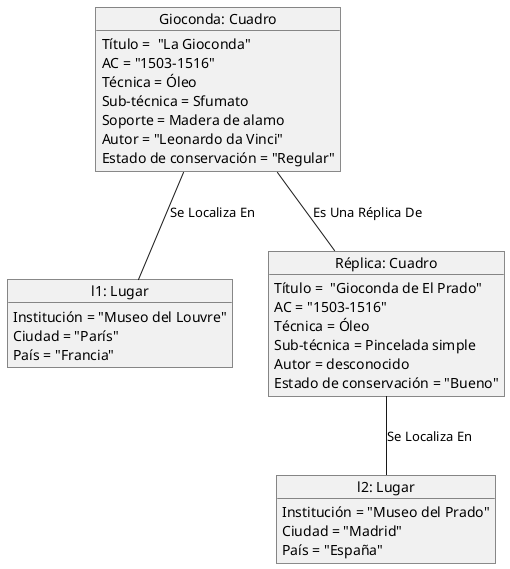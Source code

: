@startuml
object "Gioconda: Cuadro" as cuadro{
Título =  "La Gioconda"
AC = "1503-1516"
Técnica = Óleo
Sub-técnica = Sfumato
Soporte = Madera de alamo
Autor = "Leonardo da Vinci"
Estado de conservación = "Regular"
}
object "l1: Lugar" as lugar{
Institución = "Museo del Louvre"
Ciudad = "París"
País = "Francia"
}
object "Réplica: Cuadro" as replica{
Título =  "Gioconda de El Prado"
AC = "1503-1516"
Técnica = Óleo
Sub-técnica = Pincelada simple
Autor = desconocido
Estado de conservación = "Bueno"
}
object "l2: Lugar" as lugar2{
Institución = "Museo del Prado"
Ciudad = "Madrid"
País = "España"
}
cuadro -- lugar : Se Localiza En
replica -- lugar2 : Se Localiza En
cuadro -- replica : Es Una Réplica De
@enduml
